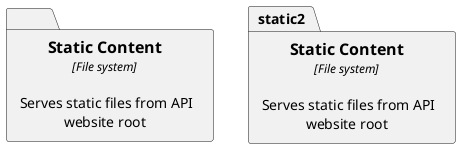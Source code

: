 {
  "sha1": "nc7gv2ru44q6713o4zz4xvx6dhjzsnl",
  "insertion": {
    "when": "2024-06-04T17:28:38.415Z",
    "url": "http://forum.plantuml.net/8575/add-option-to-hide-alias-on-folder-top-part",
    "user": "plantuml@gmail.com"
  }
}
@startuml
skinparam defaultTextAlignment center
skinparam wrapWidth 200
skinparam maxMessageSize 150

hide stereotype

folder "==Static Content\n//<size:12>[File system]</size>//\n\n Serves static files from API website root" <<component>> as static
package "==Static Content\n//<size:12>[File system]</size>//\n\n Serves static files from API website root" <<component>> as static2
@enduml
